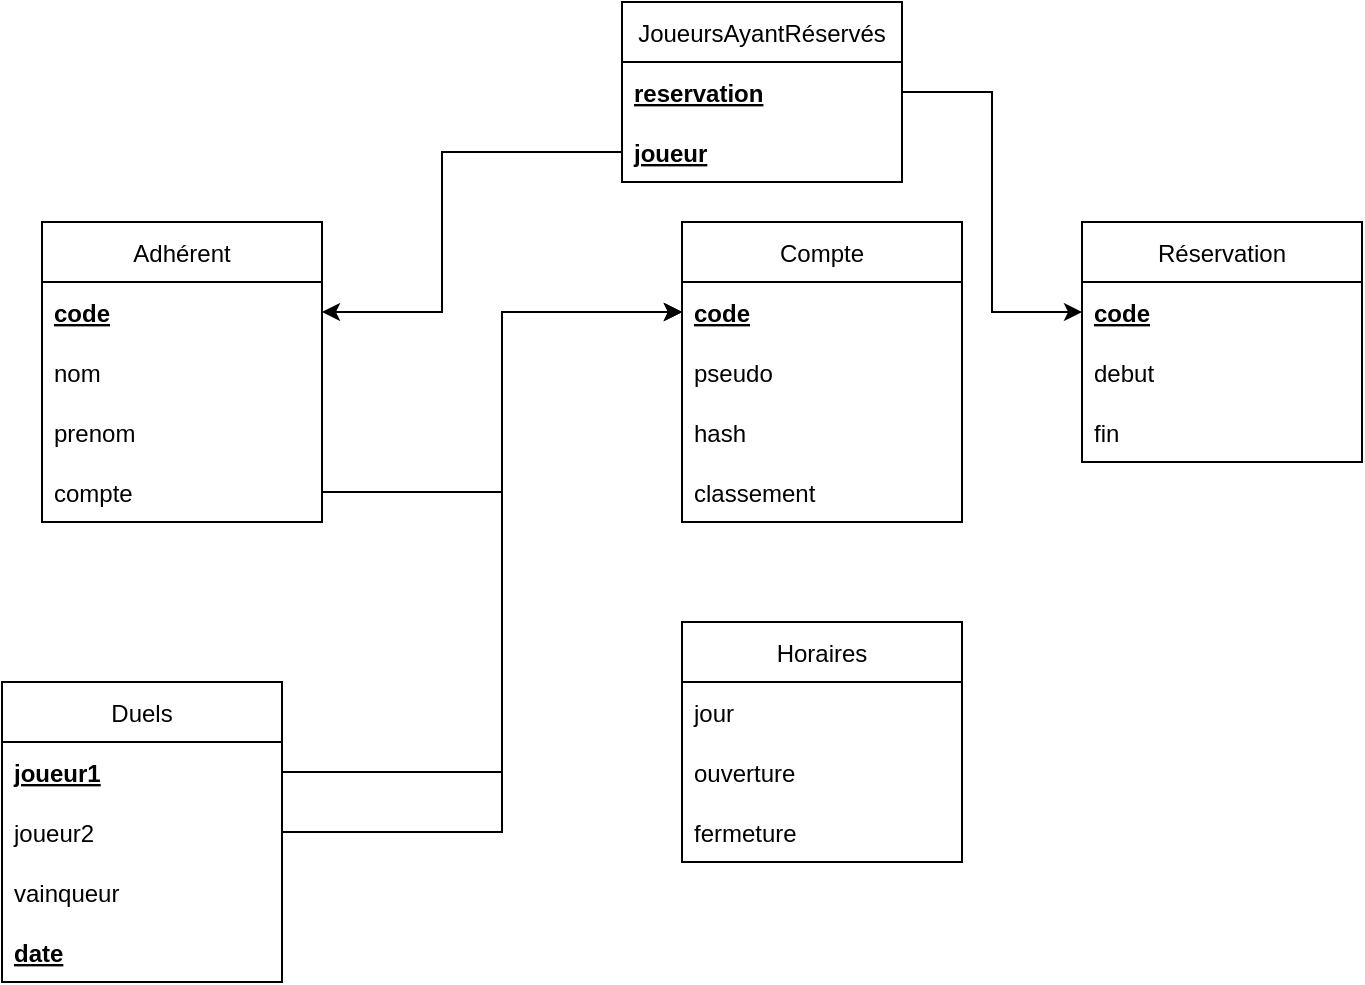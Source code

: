 <mxfile version="20.5.1" type="device"><diagram id="n2iznD3sLDhpvgAM6ZwI" name="Page-1"><mxGraphModel dx="1038" dy="543" grid="1" gridSize="10" guides="1" tooltips="1" connect="1" arrows="1" fold="1" page="1" pageScale="1" pageWidth="827" pageHeight="1169" math="0" shadow="0"><root><mxCell id="0"/><mxCell id="1" parent="0"/><mxCell id="RInxBlH-aUaR0H5Gd-xc-1" value="Adhérent" style="swimlane;fontStyle=0;childLayout=stackLayout;horizontal=1;startSize=30;horizontalStack=0;resizeParent=1;resizeParentMax=0;resizeLast=0;collapsible=1;marginBottom=0;" vertex="1" parent="1"><mxGeometry x="80" y="120" width="140" height="150" as="geometry"/></mxCell><mxCell id="RInxBlH-aUaR0H5Gd-xc-2" value="code" style="text;strokeColor=none;fillColor=none;align=left;verticalAlign=middle;spacingLeft=4;spacingRight=4;overflow=hidden;points=[[0,0.5],[1,0.5]];portConstraint=eastwest;rotatable=0;fontStyle=5" vertex="1" parent="RInxBlH-aUaR0H5Gd-xc-1"><mxGeometry y="30" width="140" height="30" as="geometry"/></mxCell><mxCell id="RInxBlH-aUaR0H5Gd-xc-3" value="nom" style="text;strokeColor=none;fillColor=none;align=left;verticalAlign=middle;spacingLeft=4;spacingRight=4;overflow=hidden;points=[[0,0.5],[1,0.5]];portConstraint=eastwest;rotatable=0;" vertex="1" parent="RInxBlH-aUaR0H5Gd-xc-1"><mxGeometry y="60" width="140" height="30" as="geometry"/></mxCell><mxCell id="RInxBlH-aUaR0H5Gd-xc-4" value="prenom" style="text;strokeColor=none;fillColor=none;align=left;verticalAlign=middle;spacingLeft=4;spacingRight=4;overflow=hidden;points=[[0,0.5],[1,0.5]];portConstraint=eastwest;rotatable=0;" vertex="1" parent="RInxBlH-aUaR0H5Gd-xc-1"><mxGeometry y="90" width="140" height="30" as="geometry"/></mxCell><mxCell id="RInxBlH-aUaR0H5Gd-xc-23" value="compte" style="text;strokeColor=none;fillColor=none;align=left;verticalAlign=middle;spacingLeft=4;spacingRight=4;overflow=hidden;points=[[0,0.5],[1,0.5]];portConstraint=eastwest;rotatable=0;" vertex="1" parent="RInxBlH-aUaR0H5Gd-xc-1"><mxGeometry y="120" width="140" height="30" as="geometry"/></mxCell><mxCell id="RInxBlH-aUaR0H5Gd-xc-6" value="Compte" style="swimlane;fontStyle=0;childLayout=stackLayout;horizontal=1;startSize=30;horizontalStack=0;resizeParent=1;resizeParentMax=0;resizeLast=0;collapsible=1;marginBottom=0;" vertex="1" parent="1"><mxGeometry x="400" y="120" width="140" height="150" as="geometry"/></mxCell><mxCell id="RInxBlH-aUaR0H5Gd-xc-7" value="code" style="text;strokeColor=none;fillColor=none;align=left;verticalAlign=middle;spacingLeft=4;spacingRight=4;overflow=hidden;points=[[0,0.5],[1,0.5]];portConstraint=eastwest;rotatable=0;fontStyle=5" vertex="1" parent="RInxBlH-aUaR0H5Gd-xc-6"><mxGeometry y="30" width="140" height="30" as="geometry"/></mxCell><mxCell id="RInxBlH-aUaR0H5Gd-xc-8" value="pseudo" style="text;strokeColor=none;fillColor=none;align=left;verticalAlign=middle;spacingLeft=4;spacingRight=4;overflow=hidden;points=[[0,0.5],[1,0.5]];portConstraint=eastwest;rotatable=0;" vertex="1" parent="RInxBlH-aUaR0H5Gd-xc-6"><mxGeometry y="60" width="140" height="30" as="geometry"/></mxCell><mxCell id="RInxBlH-aUaR0H5Gd-xc-9" value="hash" style="text;strokeColor=none;fillColor=none;align=left;verticalAlign=middle;spacingLeft=4;spacingRight=4;overflow=hidden;points=[[0,0.5],[1,0.5]];portConstraint=eastwest;rotatable=0;" vertex="1" parent="RInxBlH-aUaR0H5Gd-xc-6"><mxGeometry y="90" width="140" height="30" as="geometry"/></mxCell><mxCell id="RInxBlH-aUaR0H5Gd-xc-28" value="classement" style="text;strokeColor=none;fillColor=none;align=left;verticalAlign=middle;spacingLeft=4;spacingRight=4;overflow=hidden;points=[[0,0.5],[1,0.5]];portConstraint=eastwest;rotatable=0;" vertex="1" parent="RInxBlH-aUaR0H5Gd-xc-6"><mxGeometry y="120" width="140" height="30" as="geometry"/></mxCell><mxCell id="RInxBlH-aUaR0H5Gd-xc-11" value="Réservation" style="swimlane;fontStyle=0;childLayout=stackLayout;horizontal=1;startSize=30;horizontalStack=0;resizeParent=1;resizeParentMax=0;resizeLast=0;collapsible=1;marginBottom=0;" vertex="1" parent="1"><mxGeometry x="600" y="120" width="140" height="120" as="geometry"/></mxCell><mxCell id="RInxBlH-aUaR0H5Gd-xc-12" value="code" style="text;strokeColor=none;fillColor=none;align=left;verticalAlign=middle;spacingLeft=4;spacingRight=4;overflow=hidden;points=[[0,0.5],[1,0.5]];portConstraint=eastwest;rotatable=0;fontStyle=5" vertex="1" parent="RInxBlH-aUaR0H5Gd-xc-11"><mxGeometry y="30" width="140" height="30" as="geometry"/></mxCell><mxCell id="RInxBlH-aUaR0H5Gd-xc-13" value="debut" style="text;strokeColor=none;fillColor=none;align=left;verticalAlign=middle;spacingLeft=4;spacingRight=4;overflow=hidden;points=[[0,0.5],[1,0.5]];portConstraint=eastwest;rotatable=0;" vertex="1" parent="RInxBlH-aUaR0H5Gd-xc-11"><mxGeometry y="60" width="140" height="30" as="geometry"/></mxCell><mxCell id="RInxBlH-aUaR0H5Gd-xc-14" value="fin" style="text;strokeColor=none;fillColor=none;align=left;verticalAlign=middle;spacingLeft=4;spacingRight=4;overflow=hidden;points=[[0,0.5],[1,0.5]];portConstraint=eastwest;rotatable=0;" vertex="1" parent="RInxBlH-aUaR0H5Gd-xc-11"><mxGeometry y="90" width="140" height="30" as="geometry"/></mxCell><mxCell id="RInxBlH-aUaR0H5Gd-xc-15" value="JoueursAyantRéservés" style="swimlane;fontStyle=0;childLayout=stackLayout;horizontal=1;startSize=30;horizontalStack=0;resizeParent=1;resizeParentMax=0;resizeLast=0;collapsible=1;marginBottom=0;" vertex="1" parent="1"><mxGeometry x="370" y="10" width="140" height="90" as="geometry"/></mxCell><mxCell id="RInxBlH-aUaR0H5Gd-xc-16" value="reservation" style="text;strokeColor=none;fillColor=none;align=left;verticalAlign=middle;spacingLeft=4;spacingRight=4;overflow=hidden;points=[[0,0.5],[1,0.5]];portConstraint=eastwest;rotatable=0;fontStyle=5" vertex="1" parent="RInxBlH-aUaR0H5Gd-xc-15"><mxGeometry y="30" width="140" height="30" as="geometry"/></mxCell><mxCell id="RInxBlH-aUaR0H5Gd-xc-17" value="joueur" style="text;strokeColor=none;fillColor=none;align=left;verticalAlign=middle;spacingLeft=4;spacingRight=4;overflow=hidden;points=[[0,0.5],[1,0.5]];portConstraint=eastwest;rotatable=0;fontStyle=5" vertex="1" parent="RInxBlH-aUaR0H5Gd-xc-15"><mxGeometry y="60" width="140" height="30" as="geometry"/></mxCell><mxCell id="RInxBlH-aUaR0H5Gd-xc-19" value="Horaires" style="swimlane;fontStyle=0;childLayout=stackLayout;horizontal=1;startSize=30;horizontalStack=0;resizeParent=1;resizeParentMax=0;resizeLast=0;collapsible=1;marginBottom=0;" vertex="1" parent="1"><mxGeometry x="400" y="320" width="140" height="120" as="geometry"/></mxCell><mxCell id="RInxBlH-aUaR0H5Gd-xc-20" value="jour" style="text;strokeColor=none;fillColor=none;align=left;verticalAlign=middle;spacingLeft=4;spacingRight=4;overflow=hidden;points=[[0,0.5],[1,0.5]];portConstraint=eastwest;rotatable=0;" vertex="1" parent="RInxBlH-aUaR0H5Gd-xc-19"><mxGeometry y="30" width="140" height="30" as="geometry"/></mxCell><mxCell id="RInxBlH-aUaR0H5Gd-xc-21" value="ouverture" style="text;strokeColor=none;fillColor=none;align=left;verticalAlign=middle;spacingLeft=4;spacingRight=4;overflow=hidden;points=[[0,0.5],[1,0.5]];portConstraint=eastwest;rotatable=0;" vertex="1" parent="RInxBlH-aUaR0H5Gd-xc-19"><mxGeometry y="60" width="140" height="30" as="geometry"/></mxCell><mxCell id="RInxBlH-aUaR0H5Gd-xc-22" value="fermeture" style="text;strokeColor=none;fillColor=none;align=left;verticalAlign=middle;spacingLeft=4;spacingRight=4;overflow=hidden;points=[[0,0.5],[1,0.5]];portConstraint=eastwest;rotatable=0;" vertex="1" parent="RInxBlH-aUaR0H5Gd-xc-19"><mxGeometry y="90" width="140" height="30" as="geometry"/></mxCell><mxCell id="RInxBlH-aUaR0H5Gd-xc-24" style="edgeStyle=orthogonalEdgeStyle;rounded=0;orthogonalLoop=1;jettySize=auto;html=1;exitX=1;exitY=0.5;exitDx=0;exitDy=0;entryX=0;entryY=0.5;entryDx=0;entryDy=0;" edge="1" parent="1" source="RInxBlH-aUaR0H5Gd-xc-23" target="RInxBlH-aUaR0H5Gd-xc-7"><mxGeometry relative="1" as="geometry"/></mxCell><mxCell id="RInxBlH-aUaR0H5Gd-xc-26" style="edgeStyle=orthogonalEdgeStyle;rounded=0;orthogonalLoop=1;jettySize=auto;html=1;exitX=0;exitY=0.5;exitDx=0;exitDy=0;entryX=1;entryY=0.5;entryDx=0;entryDy=0;" edge="1" parent="1" source="RInxBlH-aUaR0H5Gd-xc-17" target="RInxBlH-aUaR0H5Gd-xc-2"><mxGeometry relative="1" as="geometry"><Array as="points"><mxPoint x="280" y="85"/><mxPoint x="280" y="165"/></Array></mxGeometry></mxCell><mxCell id="RInxBlH-aUaR0H5Gd-xc-27" style="edgeStyle=orthogonalEdgeStyle;rounded=0;orthogonalLoop=1;jettySize=auto;html=1;exitX=1;exitY=0.5;exitDx=0;exitDy=0;entryX=0;entryY=0.5;entryDx=0;entryDy=0;" edge="1" parent="1" source="RInxBlH-aUaR0H5Gd-xc-16" target="RInxBlH-aUaR0H5Gd-xc-12"><mxGeometry relative="1" as="geometry"/></mxCell><mxCell id="RInxBlH-aUaR0H5Gd-xc-29" value="Duels" style="swimlane;fontStyle=0;childLayout=stackLayout;horizontal=1;startSize=30;horizontalStack=0;resizeParent=1;resizeParentMax=0;resizeLast=0;collapsible=1;marginBottom=0;" vertex="1" parent="1"><mxGeometry x="60" y="350" width="140" height="150" as="geometry"/></mxCell><mxCell id="RInxBlH-aUaR0H5Gd-xc-30" value="joueur1" style="text;strokeColor=none;fillColor=none;align=left;verticalAlign=middle;spacingLeft=4;spacingRight=4;overflow=hidden;points=[[0,0.5],[1,0.5]];portConstraint=eastwest;rotatable=0;fontStyle=5" vertex="1" parent="RInxBlH-aUaR0H5Gd-xc-29"><mxGeometry y="30" width="140" height="30" as="geometry"/></mxCell><mxCell id="RInxBlH-aUaR0H5Gd-xc-31" value="joueur2" style="text;strokeColor=none;fillColor=none;align=left;verticalAlign=middle;spacingLeft=4;spacingRight=4;overflow=hidden;points=[[0,0.5],[1,0.5]];portConstraint=eastwest;rotatable=0;fontStyle=0" vertex="1" parent="RInxBlH-aUaR0H5Gd-xc-29"><mxGeometry y="60" width="140" height="30" as="geometry"/></mxCell><mxCell id="RInxBlH-aUaR0H5Gd-xc-32" value="vainqueur" style="text;strokeColor=none;fillColor=none;align=left;verticalAlign=middle;spacingLeft=4;spacingRight=4;overflow=hidden;points=[[0,0.5],[1,0.5]];portConstraint=eastwest;rotatable=0;" vertex="1" parent="RInxBlH-aUaR0H5Gd-xc-29"><mxGeometry y="90" width="140" height="30" as="geometry"/></mxCell><mxCell id="RInxBlH-aUaR0H5Gd-xc-33" value="date" style="text;strokeColor=none;fillColor=none;align=left;verticalAlign=middle;spacingLeft=4;spacingRight=4;overflow=hidden;points=[[0,0.5],[1,0.5]];portConstraint=eastwest;rotatable=0;fontStyle=5" vertex="1" parent="RInxBlH-aUaR0H5Gd-xc-29"><mxGeometry y="120" width="140" height="30" as="geometry"/></mxCell><mxCell id="RInxBlH-aUaR0H5Gd-xc-34" style="edgeStyle=orthogonalEdgeStyle;rounded=0;orthogonalLoop=1;jettySize=auto;html=1;exitX=1;exitY=0.5;exitDx=0;exitDy=0;entryX=0;entryY=0.5;entryDx=0;entryDy=0;" edge="1" parent="1" source="RInxBlH-aUaR0H5Gd-xc-30" target="RInxBlH-aUaR0H5Gd-xc-7"><mxGeometry relative="1" as="geometry"><Array as="points"><mxPoint x="310" y="395"/><mxPoint x="310" y="165"/></Array></mxGeometry></mxCell><mxCell id="RInxBlH-aUaR0H5Gd-xc-35" style="edgeStyle=orthogonalEdgeStyle;rounded=0;orthogonalLoop=1;jettySize=auto;html=1;exitX=1;exitY=0.5;exitDx=0;exitDy=0;entryX=0;entryY=0.5;entryDx=0;entryDy=0;" edge="1" parent="1" source="RInxBlH-aUaR0H5Gd-xc-31" target="RInxBlH-aUaR0H5Gd-xc-7"><mxGeometry relative="1" as="geometry"><Array as="points"><mxPoint x="310" y="425"/><mxPoint x="310" y="165"/></Array></mxGeometry></mxCell></root></mxGraphModel></diagram></mxfile>
